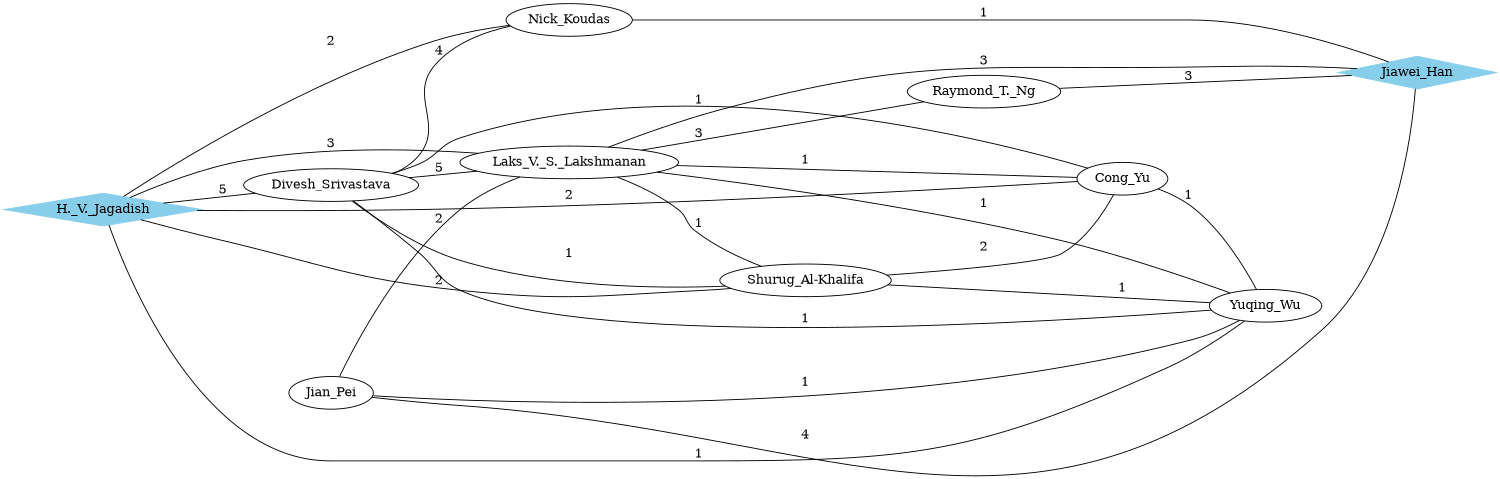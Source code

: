 graph G {
center = 1;
size="10,10";
rankdir=LR;
{rank = source;
 "2";};
{rank = sink;
 "4";};
 1 [ label = "Divesh_Srivastava"];
2 [ label = "H._V._Jagadish", shape = "diamond", style ="filled", color ="skyblue" ];
3 [ label = "Nick_Koudas"];
4 [ label = "Jiawei_Han", shape = "diamond", style ="filled", color ="skyblue" ];
5 [ label = "Jian_Pei"];
6 [ label = "Laks_V._S._Lakshmanan"];
7 [ label = "Raymond_T._Ng"];
8 [ label = "Shurug_Al-Khalifa"];
9 [ label = "Cong_Yu"];
10 [ label = "Yuqing_Wu"];
1 -- 2 [label="5",dir=none];
1 -- 3 [label="4",dir=none];
1 -- 6 [label="5",dir=none];
1 -- 8 [label="1",dir=none];
1 -- 9 [label="1",dir=none];
1 -- 10 [label="1",dir=none];
2 -- 3 [label="2",dir=none];
2 -- 6 [label="3",dir=none];
2 -- 8 [label="2",dir=none];
2 -- 9 [label="2",dir=none];
2 -- 10 [label="1",dir=none];
3 -- 4 [label="1",dir=none];
4 -- 5 [label="4",dir=none];
4 -- 6 [label="3",dir=none];
4 -- 7 [label="3",dir=none];
5 -- 6 [label="2",dir=none];
5 -- 10 [label="1",dir=none];
6 -- 7 [label="3",dir=none];
6 -- 8 [label="1",dir=none];
6 -- 9 [label="1",dir=none];
6 -- 10 [label="1",dir=none];
8 -- 9 [label="2",dir=none];
8 -- 10 [label="1",dir=none];
9 -- 10 [label="1",dir=none];
}